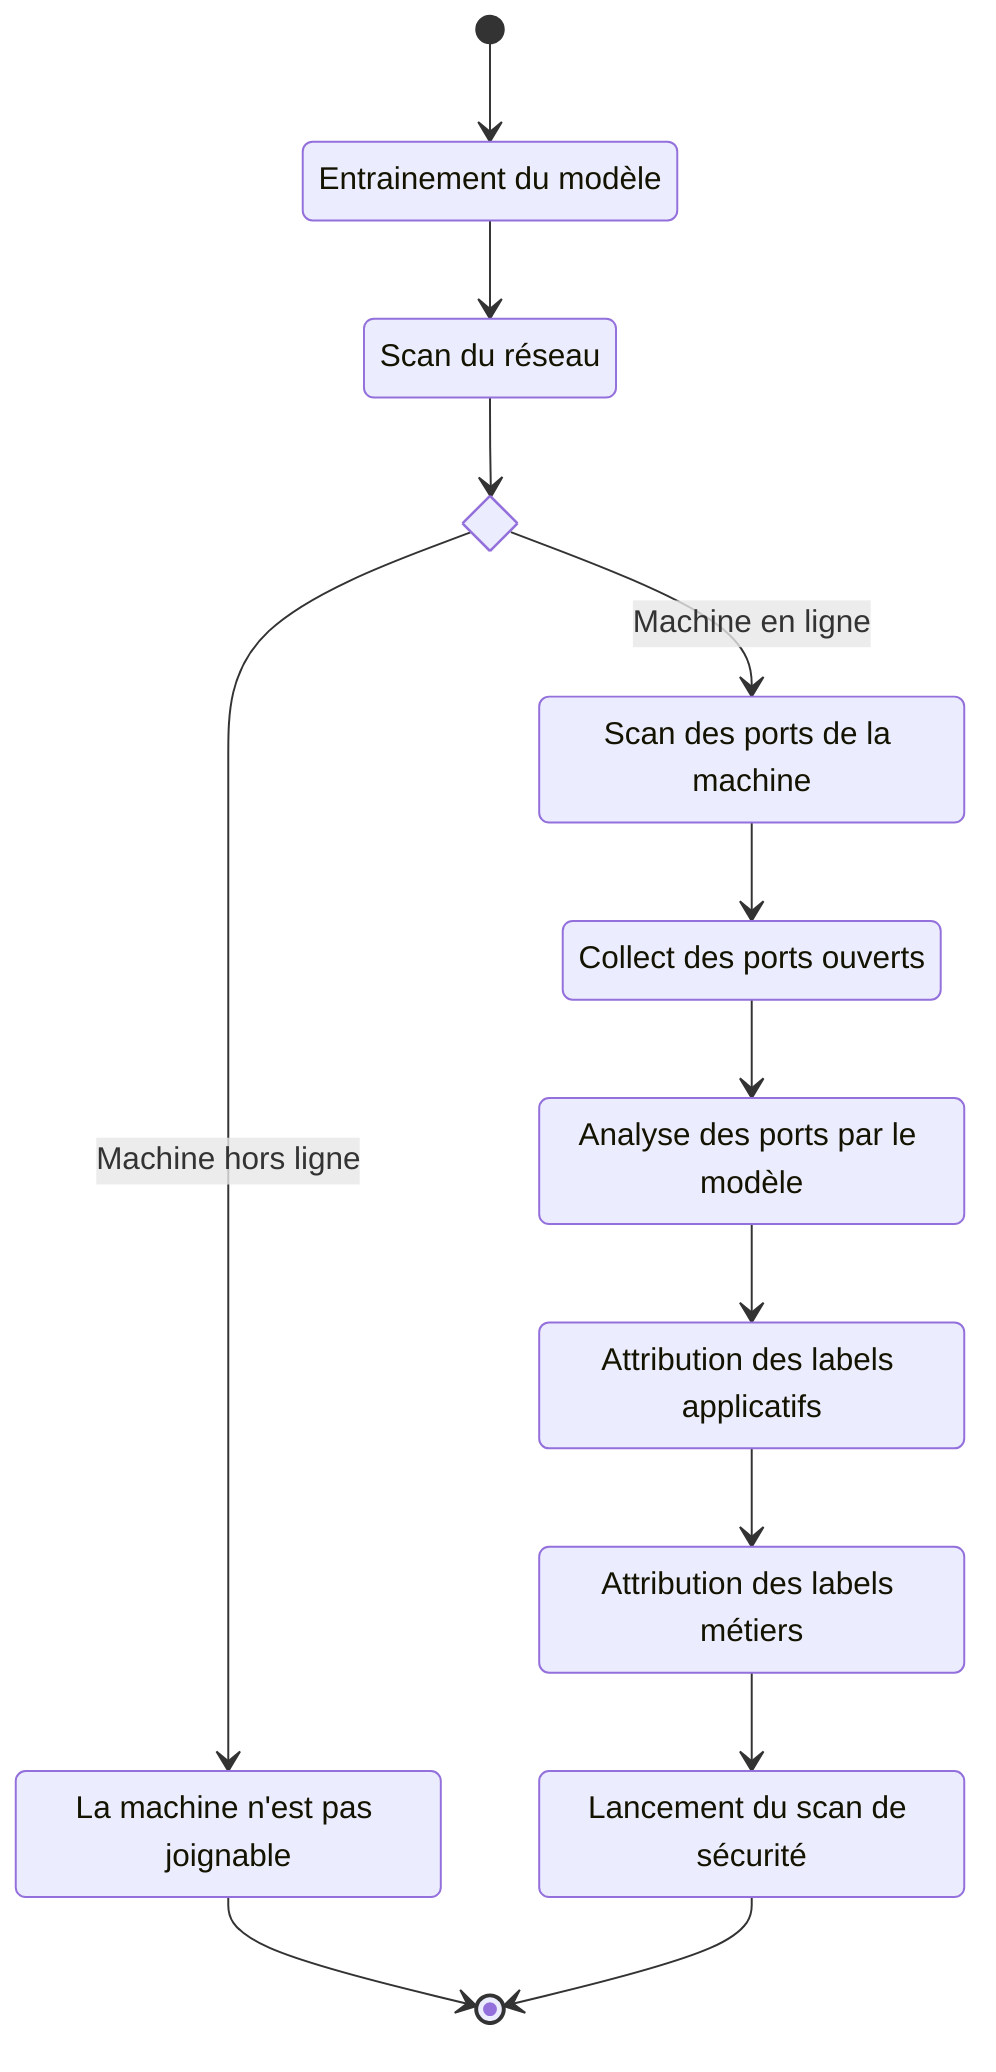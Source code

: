 stateDiagram-v2

network_scan: Scan du réseau
port_scan: Scan des ports de la machine
host_down: La machine n'est pas joignable
training: Entrainement du modèle
collect: Collect des ports ouverts
analyze: Analyse des ports par le modèle
app: Attribution des labels applicatifs
work: Attribution des labels métiers
security_scan: Lancement du scan de sécurité

state is_up <<choice>>

    [*] --> training
    training --> network_scan
    network_scan --> is_up
    is_up --> port_scan: Machine en ligne
    is_up --> host_down: Machine hors ligne
    host_down --> [*]
    port_scan --> collect
    collect --> analyze
    analyze --> app
    app --> work
    work --> security_scan
    security_scan --> [*]